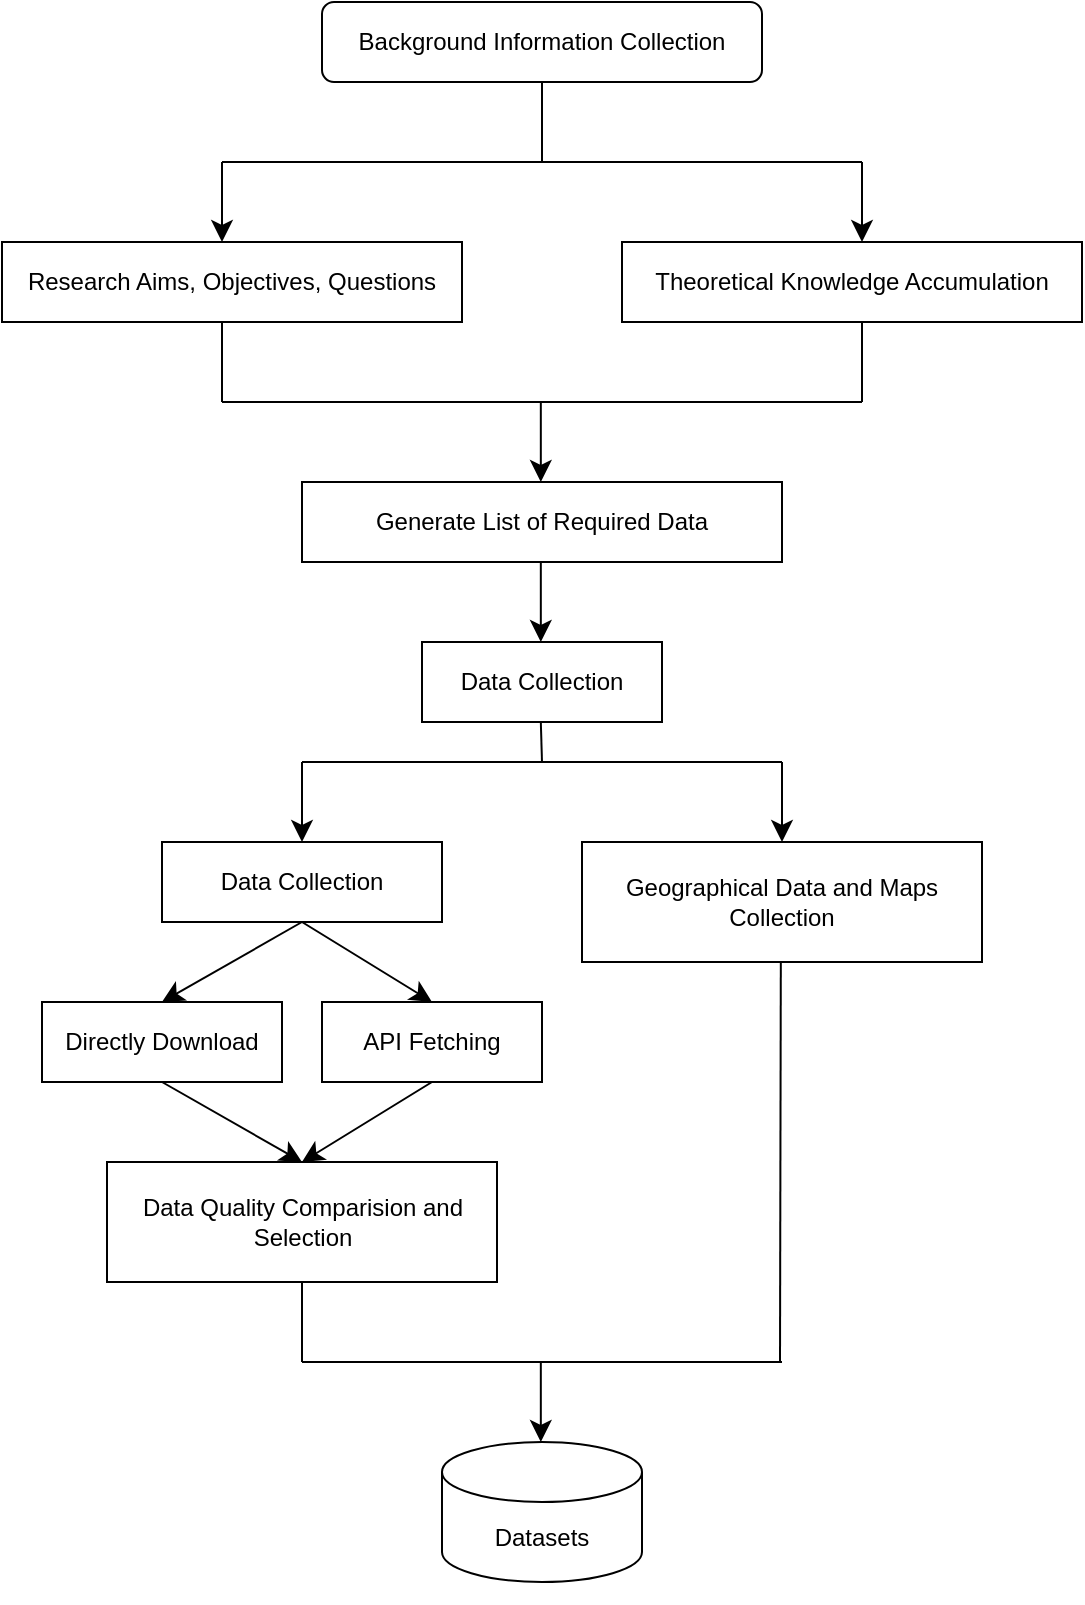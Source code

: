 <mxfile version="26.0.1">
  <diagram id="C5RBs43oDa-KdzZeNtuy" name="Page-1">
    <mxGraphModel dx="685" dy="764" grid="1" gridSize="10" guides="1" tooltips="1" connect="1" arrows="1" fold="1" page="1" pageScale="1" pageWidth="827" pageHeight="1169" math="0" shadow="0">
      <root>
        <mxCell id="WIyWlLk6GJQsqaUBKTNV-0" />
        <mxCell id="WIyWlLk6GJQsqaUBKTNV-1" parent="WIyWlLk6GJQsqaUBKTNV-0" />
        <mxCell id="UsjtOPgK3jNl0RWvoUso-0" value="Background Information Collection" style="rounded=1;whiteSpace=wrap;html=1;" vertex="1" parent="WIyWlLk6GJQsqaUBKTNV-1">
          <mxGeometry x="330" y="40" width="220" height="40" as="geometry" />
        </mxCell>
        <mxCell id="UsjtOPgK3jNl0RWvoUso-1" style="edgeStyle=none;curved=1;rounded=0;orthogonalLoop=1;jettySize=auto;html=1;exitX=1;exitY=1;exitDx=0;exitDy=0;fontSize=12;startSize=8;endSize=8;" edge="1" parent="WIyWlLk6GJQsqaUBKTNV-1" source="UsjtOPgK3jNl0RWvoUso-0" target="UsjtOPgK3jNl0RWvoUso-0">
          <mxGeometry relative="1" as="geometry" />
        </mxCell>
        <mxCell id="UsjtOPgK3jNl0RWvoUso-2" value="Research Aims, Objectives, Questions" style="rounded=0;whiteSpace=wrap;html=1;" vertex="1" parent="WIyWlLk6GJQsqaUBKTNV-1">
          <mxGeometry x="170" y="160" width="230" height="40" as="geometry" />
        </mxCell>
        <mxCell id="UsjtOPgK3jNl0RWvoUso-3" value="Theoretical Knowledge Accumulation" style="rounded=0;whiteSpace=wrap;html=1;" vertex="1" parent="WIyWlLk6GJQsqaUBKTNV-1">
          <mxGeometry x="480" y="160" width="230" height="40" as="geometry" />
        </mxCell>
        <mxCell id="UsjtOPgK3jNl0RWvoUso-4" value="" style="endArrow=none;html=1;rounded=0;fontSize=12;startSize=8;endSize=8;curved=1;" edge="1" parent="WIyWlLk6GJQsqaUBKTNV-1">
          <mxGeometry width="50" height="50" relative="1" as="geometry">
            <mxPoint x="280" y="120" as="sourcePoint" />
            <mxPoint x="600" y="120" as="targetPoint" />
            <Array as="points">
              <mxPoint x="375" y="120" />
            </Array>
          </mxGeometry>
        </mxCell>
        <mxCell id="UsjtOPgK3jNl0RWvoUso-5" value="" style="endArrow=none;html=1;rounded=0;fontSize=12;startSize=8;endSize=8;curved=1;" edge="1" parent="WIyWlLk6GJQsqaUBKTNV-1">
          <mxGeometry width="50" height="50" relative="1" as="geometry">
            <mxPoint x="440" y="120" as="sourcePoint" />
            <mxPoint x="440" y="80" as="targetPoint" />
          </mxGeometry>
        </mxCell>
        <mxCell id="UsjtOPgK3jNl0RWvoUso-6" value="" style="endArrow=classic;html=1;rounded=0;fontSize=12;startSize=8;endSize=8;curved=1;" edge="1" parent="WIyWlLk6GJQsqaUBKTNV-1">
          <mxGeometry width="50" height="50" relative="1" as="geometry">
            <mxPoint x="280" y="120" as="sourcePoint" />
            <mxPoint x="280" y="160" as="targetPoint" />
          </mxGeometry>
        </mxCell>
        <mxCell id="UsjtOPgK3jNl0RWvoUso-7" value="" style="endArrow=classic;html=1;rounded=0;fontSize=12;startSize=8;endSize=8;curved=1;" edge="1" parent="WIyWlLk6GJQsqaUBKTNV-1">
          <mxGeometry width="50" height="50" relative="1" as="geometry">
            <mxPoint x="600" y="120" as="sourcePoint" />
            <mxPoint x="600" y="160" as="targetPoint" />
          </mxGeometry>
        </mxCell>
        <mxCell id="UsjtOPgK3jNl0RWvoUso-8" value="Generate List of Required Data" style="rounded=0;whiteSpace=wrap;html=1;" vertex="1" parent="WIyWlLk6GJQsqaUBKTNV-1">
          <mxGeometry x="320" y="280" width="240" height="40" as="geometry" />
        </mxCell>
        <mxCell id="UsjtOPgK3jNl0RWvoUso-9" value="" style="endArrow=none;html=1;rounded=0;fontSize=12;startSize=8;endSize=8;curved=1;" edge="1" parent="WIyWlLk6GJQsqaUBKTNV-1">
          <mxGeometry width="50" height="50" relative="1" as="geometry">
            <mxPoint x="600" y="240" as="sourcePoint" />
            <mxPoint x="600" y="200" as="targetPoint" />
          </mxGeometry>
        </mxCell>
        <mxCell id="UsjtOPgK3jNl0RWvoUso-11" value="" style="endArrow=none;html=1;rounded=0;fontSize=12;startSize=8;endSize=8;curved=1;" edge="1" parent="WIyWlLk6GJQsqaUBKTNV-1">
          <mxGeometry width="50" height="50" relative="1" as="geometry">
            <mxPoint x="280" y="240" as="sourcePoint" />
            <mxPoint x="600" y="240" as="targetPoint" />
            <Array as="points">
              <mxPoint x="375" y="240" />
            </Array>
          </mxGeometry>
        </mxCell>
        <mxCell id="UsjtOPgK3jNl0RWvoUso-12" value="" style="endArrow=none;html=1;rounded=0;fontSize=12;startSize=8;endSize=8;curved=1;" edge="1" parent="WIyWlLk6GJQsqaUBKTNV-1">
          <mxGeometry width="50" height="50" relative="1" as="geometry">
            <mxPoint x="280" y="240" as="sourcePoint" />
            <mxPoint x="280" y="200" as="targetPoint" />
          </mxGeometry>
        </mxCell>
        <mxCell id="UsjtOPgK3jNl0RWvoUso-13" value="" style="endArrow=classic;html=1;rounded=0;fontSize=12;startSize=8;endSize=8;curved=1;" edge="1" parent="WIyWlLk6GJQsqaUBKTNV-1">
          <mxGeometry width="50" height="50" relative="1" as="geometry">
            <mxPoint x="439.41" y="240" as="sourcePoint" />
            <mxPoint x="439.41" y="280" as="targetPoint" />
          </mxGeometry>
        </mxCell>
        <mxCell id="UsjtOPgK3jNl0RWvoUso-14" value="Data Collection" style="rounded=0;whiteSpace=wrap;html=1;" vertex="1" parent="WIyWlLk6GJQsqaUBKTNV-1">
          <mxGeometry x="380" y="360" width="120" height="40" as="geometry" />
        </mxCell>
        <mxCell id="UsjtOPgK3jNl0RWvoUso-15" value="" style="endArrow=classic;html=1;rounded=0;fontSize=12;startSize=8;endSize=8;curved=1;" edge="1" parent="WIyWlLk6GJQsqaUBKTNV-1">
          <mxGeometry width="50" height="50" relative="1" as="geometry">
            <mxPoint x="439.41" y="320" as="sourcePoint" />
            <mxPoint x="439.41" y="360" as="targetPoint" />
          </mxGeometry>
        </mxCell>
        <mxCell id="UsjtOPgK3jNl0RWvoUso-17" value="Datasets" style="shape=cylinder3;whiteSpace=wrap;html=1;boundedLbl=1;backgroundOutline=1;size=15;" vertex="1" parent="WIyWlLk6GJQsqaUBKTNV-1">
          <mxGeometry x="390" y="760" width="100" height="70" as="geometry" />
        </mxCell>
        <mxCell id="UsjtOPgK3jNl0RWvoUso-19" value="Geographical Data and Maps Collection" style="rounded=0;whiteSpace=wrap;html=1;" vertex="1" parent="WIyWlLk6GJQsqaUBKTNV-1">
          <mxGeometry x="460" y="460" width="200" height="60" as="geometry" />
        </mxCell>
        <mxCell id="UsjtOPgK3jNl0RWvoUso-20" value="" style="endArrow=none;html=1;rounded=0;fontSize=12;startSize=8;endSize=8;curved=1;" edge="1" parent="WIyWlLk6GJQsqaUBKTNV-1">
          <mxGeometry width="50" height="50" relative="1" as="geometry">
            <mxPoint x="440" y="420" as="sourcePoint" />
            <mxPoint x="439.41" y="400" as="targetPoint" />
          </mxGeometry>
        </mxCell>
        <mxCell id="UsjtOPgK3jNl0RWvoUso-21" value="" style="endArrow=none;html=1;rounded=0;fontSize=12;startSize=8;endSize=8;curved=1;" edge="1" parent="WIyWlLk6GJQsqaUBKTNV-1">
          <mxGeometry width="50" height="50" relative="1" as="geometry">
            <mxPoint x="320" y="420" as="sourcePoint" />
            <mxPoint x="560" y="420" as="targetPoint" />
            <Array as="points">
              <mxPoint x="375" y="420" />
            </Array>
          </mxGeometry>
        </mxCell>
        <mxCell id="UsjtOPgK3jNl0RWvoUso-22" value="" style="endArrow=classic;html=1;rounded=0;fontSize=12;startSize=8;endSize=8;curved=1;" edge="1" parent="WIyWlLk6GJQsqaUBKTNV-1">
          <mxGeometry width="50" height="50" relative="1" as="geometry">
            <mxPoint x="560" y="420" as="sourcePoint" />
            <mxPoint x="560" y="460" as="targetPoint" />
          </mxGeometry>
        </mxCell>
        <mxCell id="UsjtOPgK3jNl0RWvoUso-23" value="" style="endArrow=classic;html=1;rounded=0;fontSize=12;startSize=8;endSize=8;curved=1;" edge="1" parent="WIyWlLk6GJQsqaUBKTNV-1">
          <mxGeometry width="50" height="50" relative="1" as="geometry">
            <mxPoint x="320" y="420" as="sourcePoint" />
            <mxPoint x="320" y="460" as="targetPoint" />
          </mxGeometry>
        </mxCell>
        <mxCell id="UsjtOPgK3jNl0RWvoUso-37" style="edgeStyle=none;curved=1;rounded=0;orthogonalLoop=1;jettySize=auto;html=1;exitX=0.5;exitY=1;exitDx=0;exitDy=0;entryX=0.5;entryY=0;entryDx=0;entryDy=0;fontSize=12;startSize=8;endSize=8;" edge="1" parent="WIyWlLk6GJQsqaUBKTNV-1" source="UsjtOPgK3jNl0RWvoUso-24" target="UsjtOPgK3jNl0RWvoUso-31">
          <mxGeometry relative="1" as="geometry" />
        </mxCell>
        <mxCell id="UsjtOPgK3jNl0RWvoUso-38" style="edgeStyle=none;curved=1;rounded=0;orthogonalLoop=1;jettySize=auto;html=1;exitX=0.5;exitY=1;exitDx=0;exitDy=0;entryX=0.5;entryY=0;entryDx=0;entryDy=0;fontSize=12;startSize=8;endSize=8;" edge="1" parent="WIyWlLk6GJQsqaUBKTNV-1" source="UsjtOPgK3jNl0RWvoUso-24" target="UsjtOPgK3jNl0RWvoUso-32">
          <mxGeometry relative="1" as="geometry" />
        </mxCell>
        <mxCell id="UsjtOPgK3jNl0RWvoUso-24" value="Data Collection" style="rounded=0;whiteSpace=wrap;html=1;" vertex="1" parent="WIyWlLk6GJQsqaUBKTNV-1">
          <mxGeometry x="250" y="460" width="140" height="40" as="geometry" />
        </mxCell>
        <mxCell id="UsjtOPgK3jNl0RWvoUso-47" style="edgeStyle=none;curved=1;rounded=0;orthogonalLoop=1;jettySize=auto;html=1;exitX=0.5;exitY=1;exitDx=0;exitDy=0;entryX=0.5;entryY=0;entryDx=0;entryDy=0;fontSize=12;startSize=8;endSize=8;" edge="1" parent="WIyWlLk6GJQsqaUBKTNV-1" source="UsjtOPgK3jNl0RWvoUso-31" target="UsjtOPgK3jNl0RWvoUso-46">
          <mxGeometry relative="1" as="geometry" />
        </mxCell>
        <mxCell id="UsjtOPgK3jNl0RWvoUso-31" value="Directly Download" style="rounded=0;whiteSpace=wrap;html=1;" vertex="1" parent="WIyWlLk6GJQsqaUBKTNV-1">
          <mxGeometry x="190" y="540" width="120" height="40" as="geometry" />
        </mxCell>
        <mxCell id="UsjtOPgK3jNl0RWvoUso-48" style="edgeStyle=none;curved=1;rounded=0;orthogonalLoop=1;jettySize=auto;html=1;exitX=0.5;exitY=1;exitDx=0;exitDy=0;fontSize=12;startSize=8;endSize=8;" edge="1" parent="WIyWlLk6GJQsqaUBKTNV-1" source="UsjtOPgK3jNl0RWvoUso-32">
          <mxGeometry relative="1" as="geometry">
            <mxPoint x="320" y="620.0" as="targetPoint" />
          </mxGeometry>
        </mxCell>
        <mxCell id="UsjtOPgK3jNl0RWvoUso-32" value="API Fetching" style="rounded=0;whiteSpace=wrap;html=1;" vertex="1" parent="WIyWlLk6GJQsqaUBKTNV-1">
          <mxGeometry x="330" y="540" width="110" height="40" as="geometry" />
        </mxCell>
        <mxCell id="UsjtOPgK3jNl0RWvoUso-41" value="" style="endArrow=none;html=1;rounded=0;fontSize=12;startSize=8;endSize=8;curved=1;" edge="1" parent="WIyWlLk6GJQsqaUBKTNV-1">
          <mxGeometry width="50" height="50" relative="1" as="geometry">
            <mxPoint x="559" y="720" as="sourcePoint" />
            <mxPoint x="559.41" y="520" as="targetPoint" />
          </mxGeometry>
        </mxCell>
        <mxCell id="UsjtOPgK3jNl0RWvoUso-42" value="" style="endArrow=none;html=1;rounded=0;fontSize=12;startSize=8;endSize=8;curved=1;" edge="1" parent="WIyWlLk6GJQsqaUBKTNV-1">
          <mxGeometry width="50" height="50" relative="1" as="geometry">
            <mxPoint x="320" y="720" as="sourcePoint" />
            <mxPoint x="560" y="720" as="targetPoint" />
          </mxGeometry>
        </mxCell>
        <mxCell id="UsjtOPgK3jNl0RWvoUso-43" value="" style="endArrow=classic;html=1;rounded=0;fontSize=12;startSize=8;endSize=8;curved=1;" edge="1" parent="WIyWlLk6GJQsqaUBKTNV-1">
          <mxGeometry width="50" height="50" relative="1" as="geometry">
            <mxPoint x="439.41" y="720" as="sourcePoint" />
            <mxPoint x="439.41" y="760" as="targetPoint" />
          </mxGeometry>
        </mxCell>
        <mxCell id="UsjtOPgK3jNl0RWvoUso-46" value="Data Quality Comparision and Selection" style="rounded=0;whiteSpace=wrap;html=1;" vertex="1" parent="WIyWlLk6GJQsqaUBKTNV-1">
          <mxGeometry x="222.5" y="620" width="195" height="60" as="geometry" />
        </mxCell>
        <mxCell id="UsjtOPgK3jNl0RWvoUso-49" style="edgeStyle=none;curved=1;rounded=0;orthogonalLoop=1;jettySize=auto;html=1;exitX=0.5;exitY=1;exitDx=0;exitDy=0;exitPerimeter=0;fontSize=12;startSize=8;endSize=8;" edge="1" parent="WIyWlLk6GJQsqaUBKTNV-1" source="UsjtOPgK3jNl0RWvoUso-17" target="UsjtOPgK3jNl0RWvoUso-17">
          <mxGeometry relative="1" as="geometry" />
        </mxCell>
        <mxCell id="UsjtOPgK3jNl0RWvoUso-50" value="" style="endArrow=none;html=1;rounded=0;fontSize=12;startSize=8;endSize=8;curved=1;" edge="1" parent="WIyWlLk6GJQsqaUBKTNV-1">
          <mxGeometry width="50" height="50" relative="1" as="geometry">
            <mxPoint x="320" y="720" as="sourcePoint" />
            <mxPoint x="320" y="680" as="targetPoint" />
          </mxGeometry>
        </mxCell>
      </root>
    </mxGraphModel>
  </diagram>
</mxfile>
